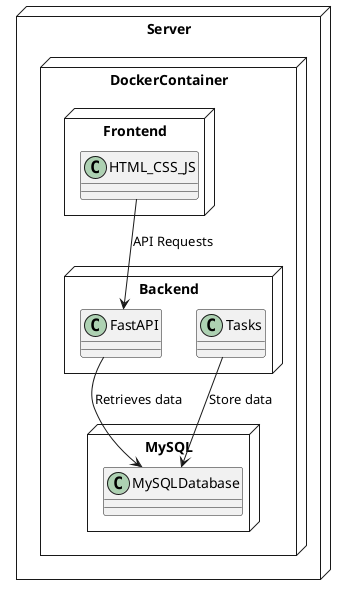@startuml
!define NODE node

NODE Server {
    NODE DockerContainer {
        NODE Backend {
            class FastAPI
            class Tasks
        }
        NODE Frontend {
            class HTML_CSS_JS
        }
        NODE MySQL {
            class MySQLDatabase
        }
    }
}

FastAPI --> MySQLDatabase : Retrieves data
Tasks --> MySQLDatabase : Store data
HTML_CSS_JS --> FastAPI : API Requests
@enduml
